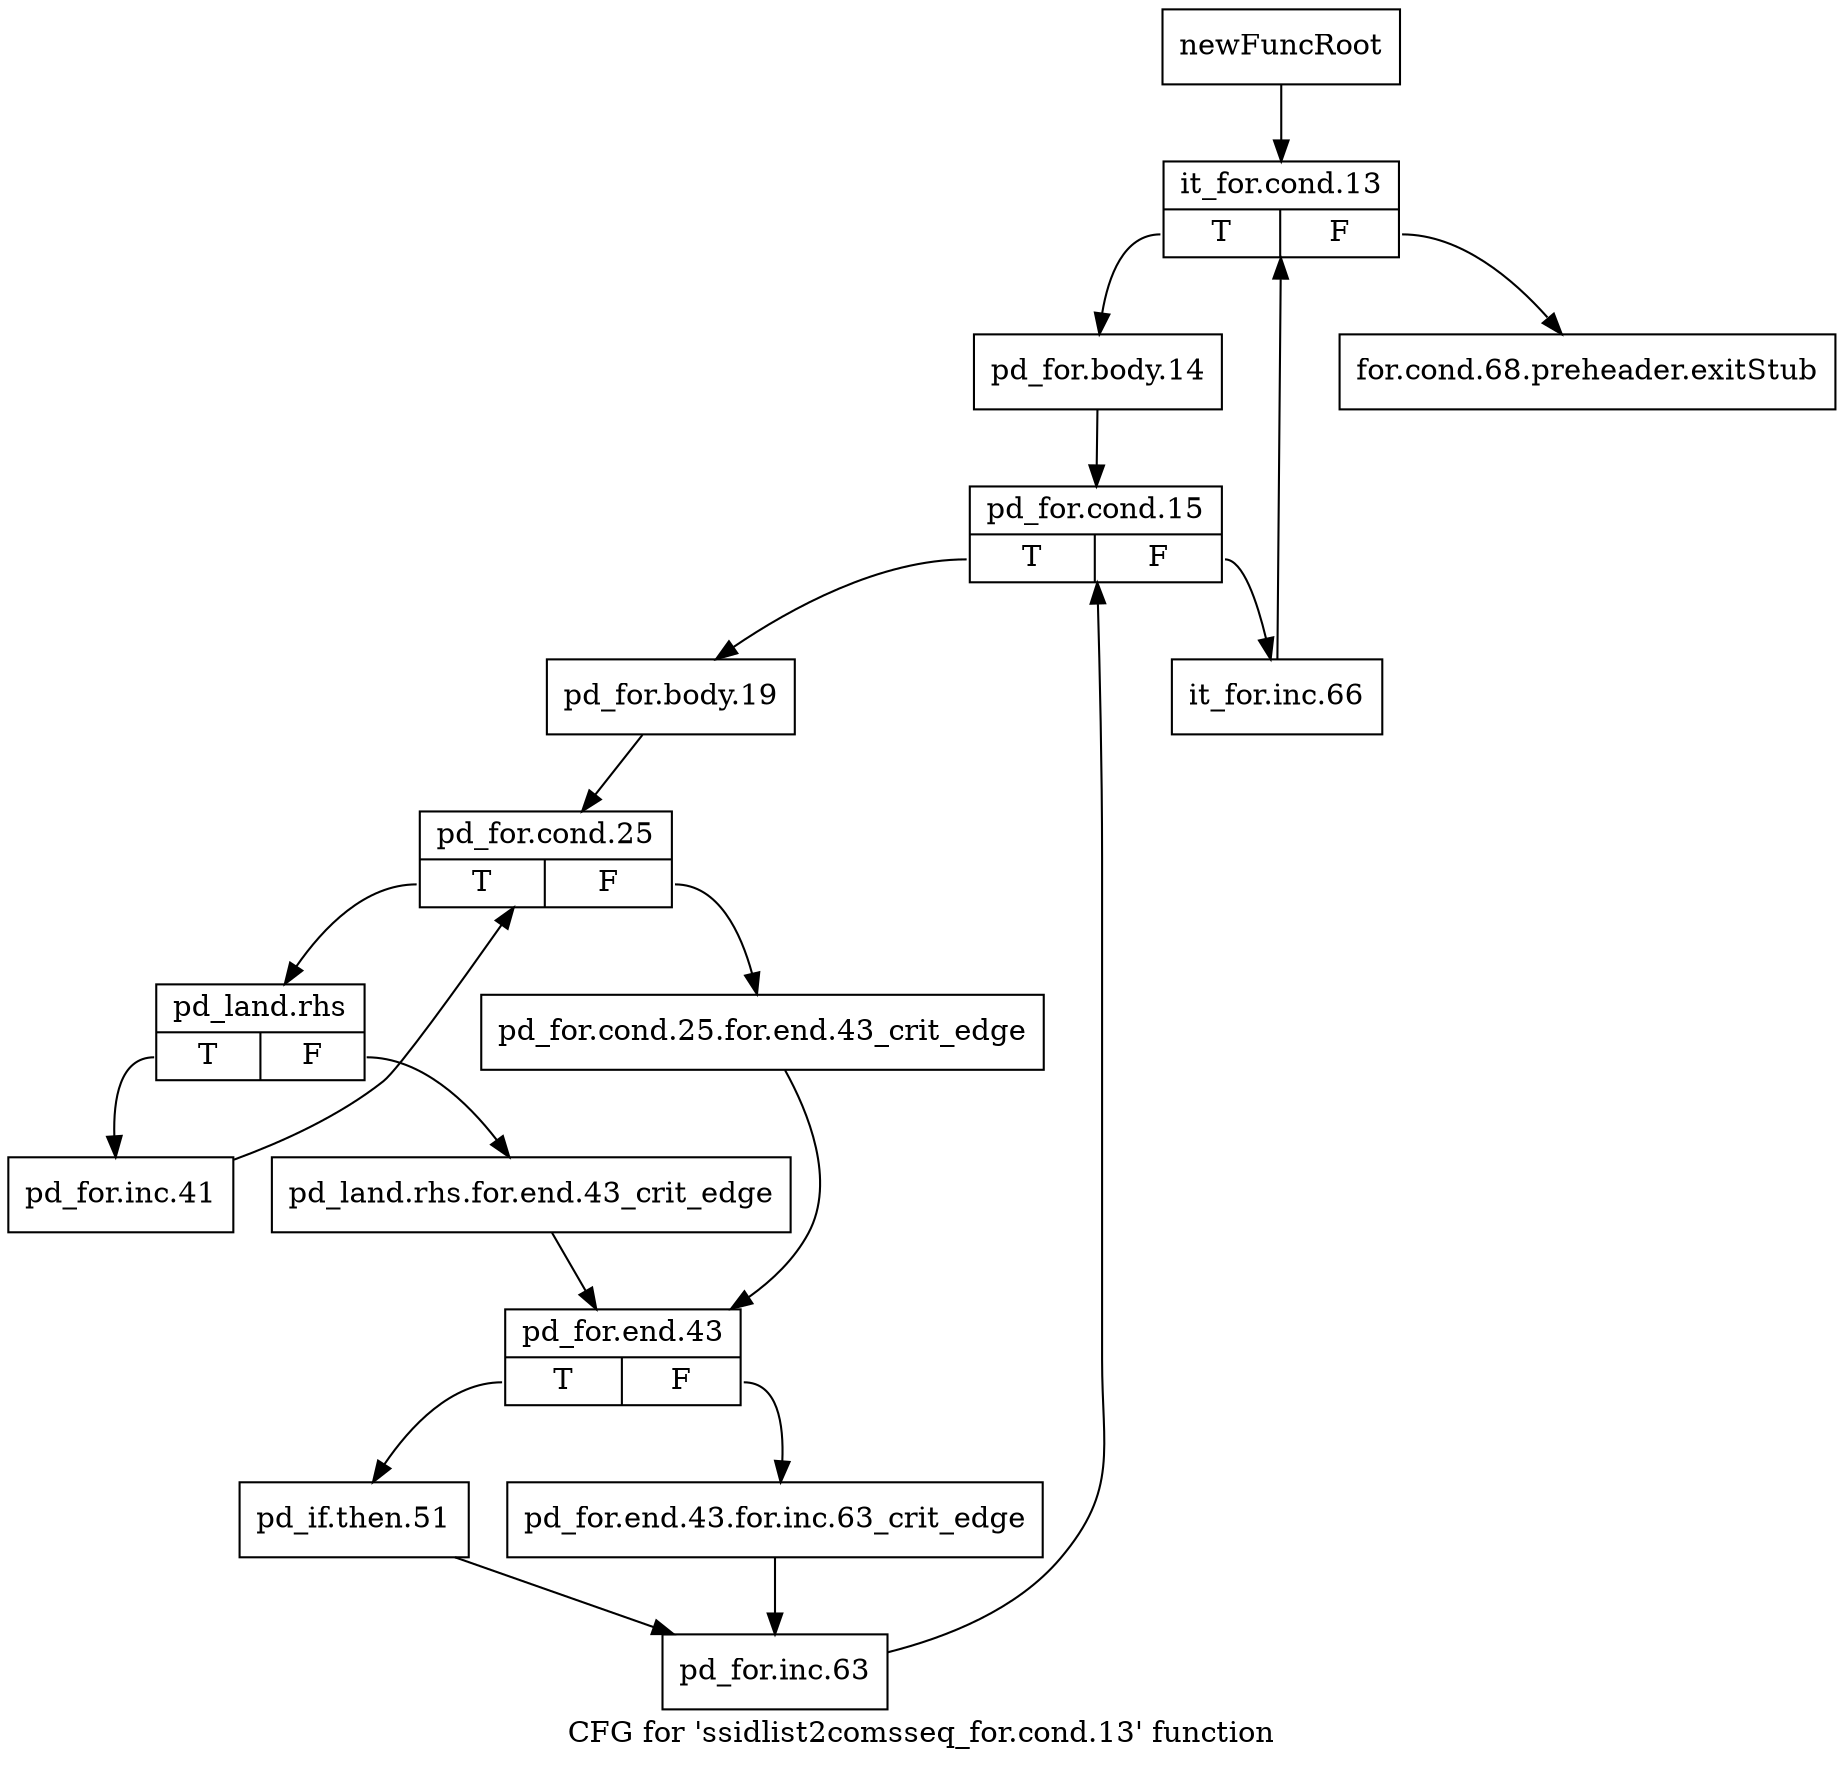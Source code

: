 digraph "CFG for 'ssidlist2comsseq_for.cond.13' function" {
	label="CFG for 'ssidlist2comsseq_for.cond.13' function";

	Node0x11b7390 [shape=record,label="{newFuncRoot}"];
	Node0x11b7390 -> Node0x11b7430;
	Node0x11b73e0 [shape=record,label="{for.cond.68.preheader.exitStub}"];
	Node0x11b7430 [shape=record,label="{it_for.cond.13|{<s0>T|<s1>F}}"];
	Node0x11b7430:s0 -> Node0x11b7480;
	Node0x11b7430:s1 -> Node0x11b73e0;
	Node0x11b7480 [shape=record,label="{pd_for.body.14}"];
	Node0x11b7480 -> Node0x11b74d0;
	Node0x11b74d0 [shape=record,label="{pd_for.cond.15|{<s0>T|<s1>F}}"];
	Node0x11b74d0:s0 -> Node0x11b7570;
	Node0x11b74d0:s1 -> Node0x11b7520;
	Node0x11b7520 [shape=record,label="{it_for.inc.66}"];
	Node0x11b7520 -> Node0x11b7430;
	Node0x11b7570 [shape=record,label="{pd_for.body.19}"];
	Node0x11b7570 -> Node0x11b75c0;
	Node0x11b75c0 [shape=record,label="{pd_for.cond.25|{<s0>T|<s1>F}}"];
	Node0x11b75c0:s0 -> Node0x11b7660;
	Node0x11b75c0:s1 -> Node0x11b7610;
	Node0x11b7610 [shape=record,label="{pd_for.cond.25.for.end.43_crit_edge}"];
	Node0x11b7610 -> Node0x11b7700;
	Node0x11b7660 [shape=record,label="{pd_land.rhs|{<s0>T|<s1>F}}"];
	Node0x11b7660:s0 -> Node0x11b7840;
	Node0x11b7660:s1 -> Node0x11b76b0;
	Node0x11b76b0 [shape=record,label="{pd_land.rhs.for.end.43_crit_edge}"];
	Node0x11b76b0 -> Node0x11b7700;
	Node0x11b7700 [shape=record,label="{pd_for.end.43|{<s0>T|<s1>F}}"];
	Node0x11b7700:s0 -> Node0x11b77a0;
	Node0x11b7700:s1 -> Node0x11b7750;
	Node0x11b7750 [shape=record,label="{pd_for.end.43.for.inc.63_crit_edge}"];
	Node0x11b7750 -> Node0x11b77f0;
	Node0x11b77a0 [shape=record,label="{pd_if.then.51}"];
	Node0x11b77a0 -> Node0x11b77f0;
	Node0x11b77f0 [shape=record,label="{pd_for.inc.63}"];
	Node0x11b77f0 -> Node0x11b74d0;
	Node0x11b7840 [shape=record,label="{pd_for.inc.41}"];
	Node0x11b7840 -> Node0x11b75c0;
}
